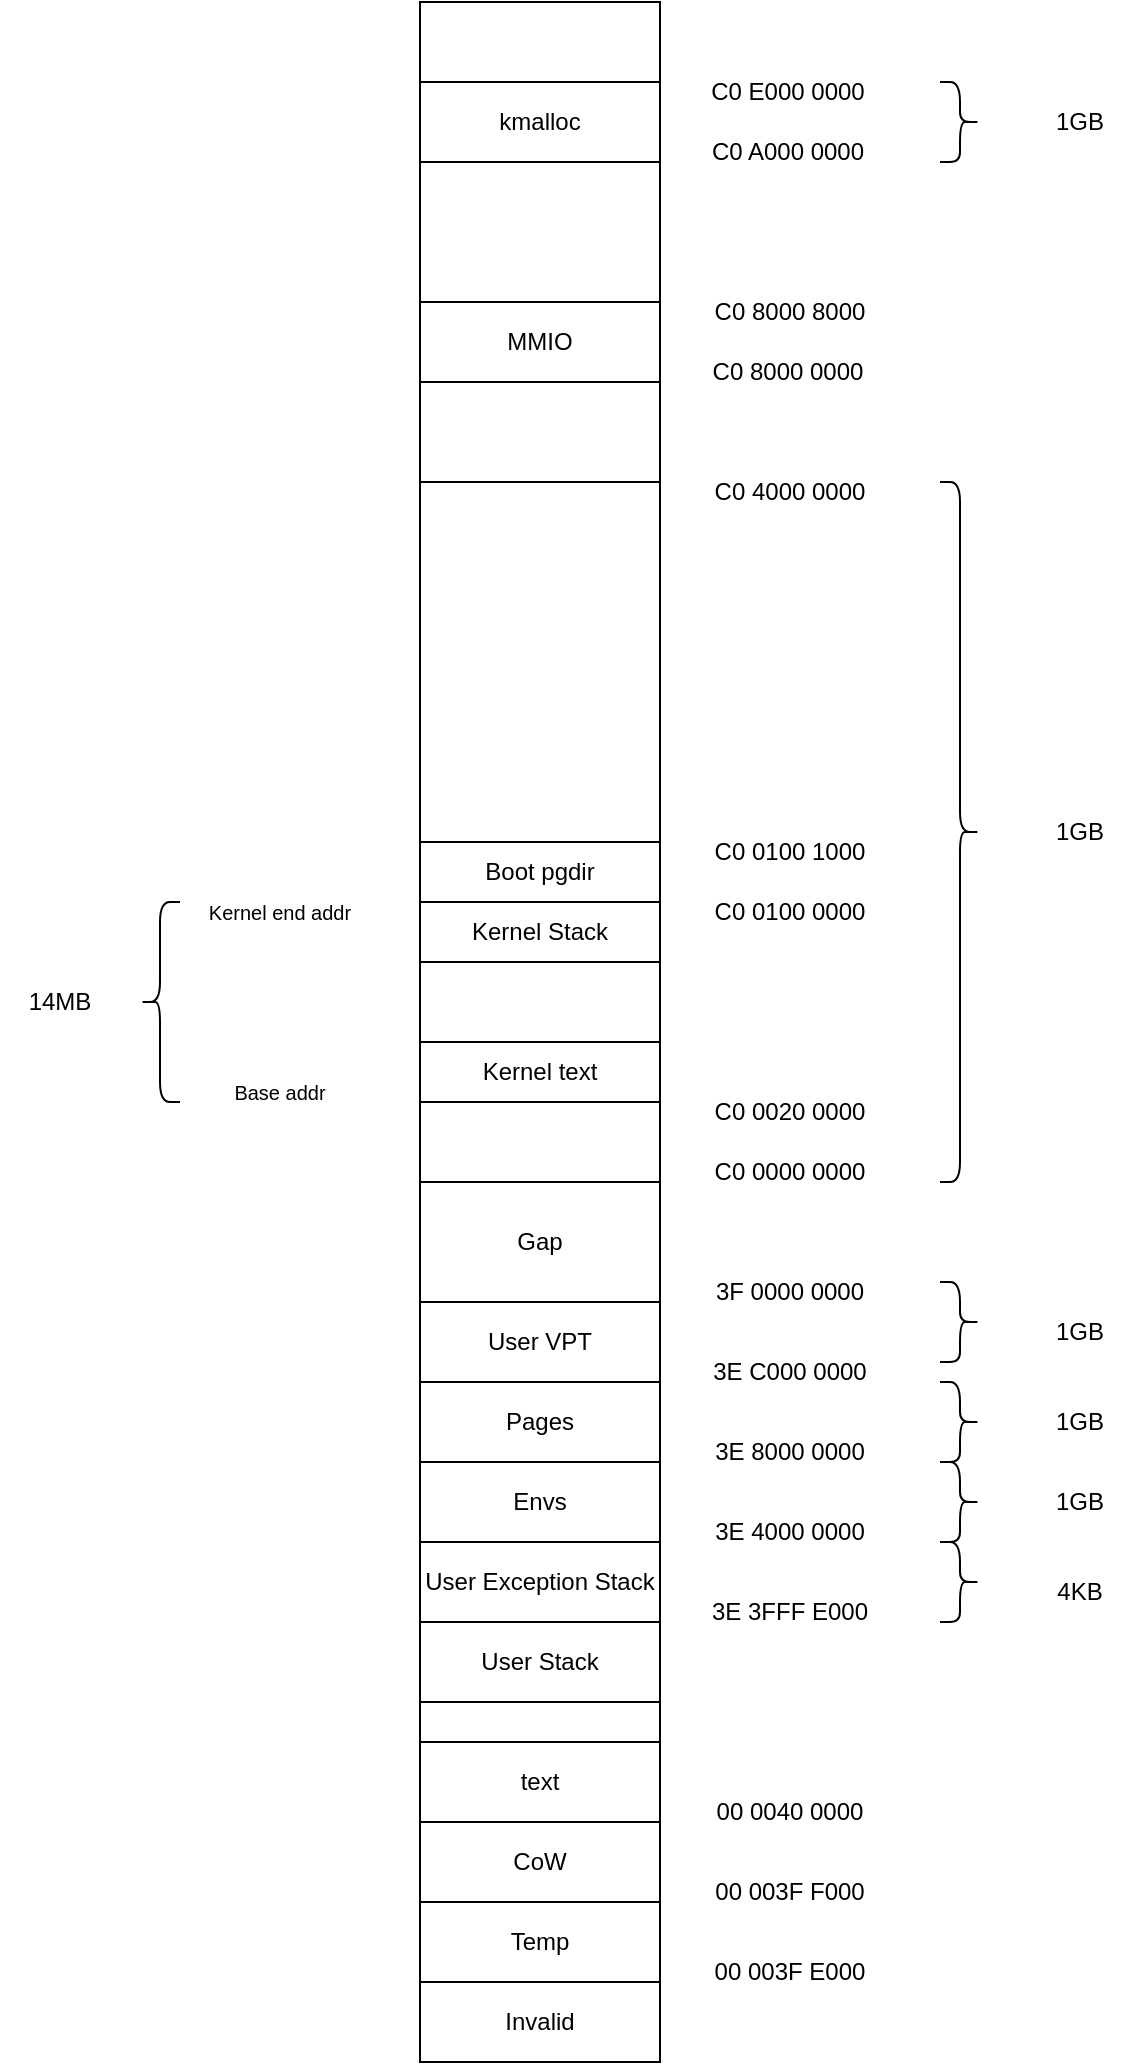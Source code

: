 <mxfile version="27.0.9">
  <diagram name="Page-1" id="hDKnlDYhPMeLxKIVLqfj">
    <mxGraphModel dx="815" dy="480" grid="1" gridSize="10" guides="1" tooltips="1" connect="1" arrows="1" fold="1" page="1" pageScale="1" pageWidth="827" pageHeight="1169" math="0" shadow="0">
      <root>
        <mxCell id="0" />
        <mxCell id="1" parent="0" />
        <mxCell id="FOV5wTT--X5z5NpUAhja-1" value="" style="rounded=0;whiteSpace=wrap;html=1;" parent="1" vertex="1">
          <mxGeometry x="230" y="270" width="120" height="790" as="geometry" />
        </mxCell>
        <mxCell id="FOV5wTT--X5z5NpUAhja-2" value="" style="rounded=0;whiteSpace=wrap;html=1;" parent="1" vertex="1">
          <mxGeometry x="230" y="480" width="120" height="140" as="geometry" />
        </mxCell>
        <mxCell id="FOV5wTT--X5z5NpUAhja-3" value="Kernel text" style="rounded=0;whiteSpace=wrap;html=1;" parent="1" vertex="1">
          <mxGeometry x="230" y="550" width="120" height="30" as="geometry" />
        </mxCell>
        <mxCell id="FOV5wTT--X5z5NpUAhja-4" value="C0 0000 0000" style="text;html=1;align=center;verticalAlign=middle;whiteSpace=wrap;rounded=0;" parent="1" vertex="1">
          <mxGeometry x="350" y="600" width="130" height="30" as="geometry" />
        </mxCell>
        <mxCell id="FOV5wTT--X5z5NpUAhja-5" value="C0 0020 0000" style="text;html=1;align=center;verticalAlign=middle;whiteSpace=wrap;rounded=0;" parent="1" vertex="1">
          <mxGeometry x="350" y="570" width="130" height="30" as="geometry" />
        </mxCell>
        <mxCell id="FOV5wTT--X5z5NpUAhja-6" value="C0 0100 0000" style="text;html=1;align=center;verticalAlign=middle;whiteSpace=wrap;rounded=0;" parent="1" vertex="1">
          <mxGeometry x="350" y="470" width="130" height="30" as="geometry" />
        </mxCell>
        <mxCell id="FOV5wTT--X5z5NpUAhja-7" value="&lt;font style=&quot;font-size: 10px;&quot;&gt;Kernel end addr&lt;/font&gt;" style="text;html=1;align=center;verticalAlign=middle;whiteSpace=wrap;rounded=0;" parent="1" vertex="1">
          <mxGeometry x="90" y="470" width="140" height="30" as="geometry" />
        </mxCell>
        <mxCell id="FOV5wTT--X5z5NpUAhja-8" value="&lt;font style=&quot;font-size: 10px;&quot;&gt;Base addr&lt;/font&gt;" style="text;html=1;align=center;verticalAlign=middle;whiteSpace=wrap;rounded=0;" parent="1" vertex="1">
          <mxGeometry x="90" y="560" width="140" height="30" as="geometry" />
        </mxCell>
        <mxCell id="FOV5wTT--X5z5NpUAhja-9" value="" style="shape=curlyBracket;whiteSpace=wrap;html=1;rounded=1;labelPosition=left;verticalLabelPosition=middle;align=right;verticalAlign=middle;" parent="1" vertex="1">
          <mxGeometry x="90" y="480" width="20" height="100" as="geometry" />
        </mxCell>
        <mxCell id="FOV5wTT--X5z5NpUAhja-10" value="14MB" style="text;html=1;align=center;verticalAlign=middle;whiteSpace=wrap;rounded=0;" parent="1" vertex="1">
          <mxGeometry x="20" y="515" width="60" height="30" as="geometry" />
        </mxCell>
        <mxCell id="FOV5wTT--X5z5NpUAhja-11" value="C0 4000 0000" style="text;html=1;align=center;verticalAlign=middle;whiteSpace=wrap;rounded=0;" parent="1" vertex="1">
          <mxGeometry x="350" y="260" width="130" height="30" as="geometry" />
        </mxCell>
        <mxCell id="FOV5wTT--X5z5NpUAhja-13" value="" style="shape=curlyBracket;whiteSpace=wrap;html=1;rounded=1;flipH=1;labelPosition=right;verticalLabelPosition=middle;align=left;verticalAlign=middle;" parent="1" vertex="1">
          <mxGeometry x="490" y="270" width="20" height="350" as="geometry" />
        </mxCell>
        <mxCell id="FOV5wTT--X5z5NpUAhja-14" value="1GB" style="text;html=1;align=center;verticalAlign=middle;whiteSpace=wrap;rounded=0;" parent="1" vertex="1">
          <mxGeometry x="530" y="430" width="60" height="30" as="geometry" />
        </mxCell>
        <mxCell id="FOV5wTT--X5z5NpUAhja-18" value="Kernel Stack" style="rounded=0;whiteSpace=wrap;html=1;" parent="1" vertex="1">
          <mxGeometry x="230" y="480" width="120" height="30" as="geometry" />
        </mxCell>
        <mxCell id="FOV5wTT--X5z5NpUAhja-20" value="Boot pgdir" style="rounded=0;whiteSpace=wrap;html=1;" parent="1" vertex="1">
          <mxGeometry x="230" y="450" width="120" height="30" as="geometry" />
        </mxCell>
        <mxCell id="FOV5wTT--X5z5NpUAhja-21" value="C0 0100 1000" style="text;html=1;align=center;verticalAlign=middle;whiteSpace=wrap;rounded=0;" parent="1" vertex="1">
          <mxGeometry x="350" y="440" width="130" height="30" as="geometry" />
        </mxCell>
        <mxCell id="FOV5wTT--X5z5NpUAhja-22" value="Gap" style="rounded=0;whiteSpace=wrap;html=1;" parent="1" vertex="1">
          <mxGeometry x="230" y="620" width="120" height="60" as="geometry" />
        </mxCell>
        <mxCell id="FOV5wTT--X5z5NpUAhja-23" value="3F 0000 0000" style="text;html=1;align=center;verticalAlign=middle;whiteSpace=wrap;rounded=0;" parent="1" vertex="1">
          <mxGeometry x="350" y="660" width="130" height="30" as="geometry" />
        </mxCell>
        <mxCell id="FOV5wTT--X5z5NpUAhja-24" value="Invalid" style="rounded=0;whiteSpace=wrap;html=1;" parent="1" vertex="1">
          <mxGeometry x="230" y="1020" width="120" height="40" as="geometry" />
        </mxCell>
        <mxCell id="FOV5wTT--X5z5NpUAhja-25" value="text" style="rounded=0;whiteSpace=wrap;html=1;" parent="1" vertex="1">
          <mxGeometry x="230" y="900" width="120" height="40" as="geometry" />
        </mxCell>
        <mxCell id="FOV5wTT--X5z5NpUAhja-26" value="00 0040 0000" style="text;html=1;align=center;verticalAlign=middle;whiteSpace=wrap;rounded=0;" parent="1" vertex="1">
          <mxGeometry x="350" y="920" width="130" height="30" as="geometry" />
        </mxCell>
        <mxCell id="FOV5wTT--X5z5NpUAhja-27" value="CoW" style="rounded=0;whiteSpace=wrap;html=1;" parent="1" vertex="1">
          <mxGeometry x="230" y="940" width="120" height="40" as="geometry" />
        </mxCell>
        <mxCell id="FOV5wTT--X5z5NpUAhja-28" value="00 003F F000" style="text;html=1;align=center;verticalAlign=middle;whiteSpace=wrap;rounded=0;" parent="1" vertex="1">
          <mxGeometry x="350" y="960" width="130" height="30" as="geometry" />
        </mxCell>
        <mxCell id="FOV5wTT--X5z5NpUAhja-29" value="Temp" style="rounded=0;whiteSpace=wrap;html=1;" parent="1" vertex="1">
          <mxGeometry x="230" y="980" width="120" height="40" as="geometry" />
        </mxCell>
        <mxCell id="FOV5wTT--X5z5NpUAhja-30" value="00 003F E000" style="text;html=1;align=center;verticalAlign=middle;whiteSpace=wrap;rounded=0;" parent="1" vertex="1">
          <mxGeometry x="350" y="1000" width="130" height="30" as="geometry" />
        </mxCell>
        <mxCell id="FOV5wTT--X5z5NpUAhja-32" value="User VPT" style="rounded=0;whiteSpace=wrap;html=1;" parent="1" vertex="1">
          <mxGeometry x="230" y="680" width="120" height="40" as="geometry" />
        </mxCell>
        <mxCell id="FOV5wTT--X5z5NpUAhja-33" value="3E C000 0000" style="text;html=1;align=center;verticalAlign=middle;whiteSpace=wrap;rounded=0;" parent="1" vertex="1">
          <mxGeometry x="350" y="700" width="130" height="30" as="geometry" />
        </mxCell>
        <mxCell id="FOV5wTT--X5z5NpUAhja-34" value="Pages" style="rounded=0;whiteSpace=wrap;html=1;" parent="1" vertex="1">
          <mxGeometry x="230" y="720" width="120" height="40" as="geometry" />
        </mxCell>
        <mxCell id="FOV5wTT--X5z5NpUAhja-35" value="3E 8000 0000" style="text;html=1;align=center;verticalAlign=middle;whiteSpace=wrap;rounded=0;" parent="1" vertex="1">
          <mxGeometry x="350" y="740" width="130" height="30" as="geometry" />
        </mxCell>
        <mxCell id="FOV5wTT--X5z5NpUAhja-36" value="Envs" style="rounded=0;whiteSpace=wrap;html=1;" parent="1" vertex="1">
          <mxGeometry x="230" y="760" width="120" height="40" as="geometry" />
        </mxCell>
        <mxCell id="FOV5wTT--X5z5NpUAhja-37" value="3E 4000 0000" style="text;html=1;align=center;verticalAlign=middle;whiteSpace=wrap;rounded=0;" parent="1" vertex="1">
          <mxGeometry x="350" y="780" width="130" height="30" as="geometry" />
        </mxCell>
        <mxCell id="FOV5wTT--X5z5NpUAhja-38" value="User Exception Stack" style="rounded=0;whiteSpace=wrap;html=1;" parent="1" vertex="1">
          <mxGeometry x="230" y="800" width="120" height="40" as="geometry" />
        </mxCell>
        <mxCell id="FOV5wTT--X5z5NpUAhja-39" value="3E 3FFF E000" style="text;html=1;align=center;verticalAlign=middle;whiteSpace=wrap;rounded=0;" parent="1" vertex="1">
          <mxGeometry x="350" y="820" width="130" height="30" as="geometry" />
        </mxCell>
        <mxCell id="FOV5wTT--X5z5NpUAhja-40" value="User Stack" style="rounded=0;whiteSpace=wrap;html=1;" parent="1" vertex="1">
          <mxGeometry x="230" y="840" width="120" height="40" as="geometry" />
        </mxCell>
        <mxCell id="FOV5wTT--X5z5NpUAhja-41" value="" style="shape=curlyBracket;whiteSpace=wrap;html=1;rounded=1;flipH=1;labelPosition=right;verticalLabelPosition=middle;align=left;verticalAlign=middle;" parent="1" vertex="1">
          <mxGeometry x="490" y="670" width="20" height="40" as="geometry" />
        </mxCell>
        <mxCell id="FOV5wTT--X5z5NpUAhja-42" value="1GB" style="text;html=1;align=center;verticalAlign=middle;whiteSpace=wrap;rounded=0;" parent="1" vertex="1">
          <mxGeometry x="530" y="680" width="60" height="30" as="geometry" />
        </mxCell>
        <mxCell id="FOV5wTT--X5z5NpUAhja-43" value="" style="shape=curlyBracket;whiteSpace=wrap;html=1;rounded=1;flipH=1;labelPosition=right;verticalLabelPosition=middle;align=left;verticalAlign=middle;size=0.5;" parent="1" vertex="1">
          <mxGeometry x="490" y="720" width="20" height="40" as="geometry" />
        </mxCell>
        <mxCell id="FOV5wTT--X5z5NpUAhja-44" value="1GB" style="text;html=1;align=center;verticalAlign=middle;whiteSpace=wrap;rounded=0;" parent="1" vertex="1">
          <mxGeometry x="530" y="725" width="60" height="30" as="geometry" />
        </mxCell>
        <mxCell id="FOV5wTT--X5z5NpUAhja-45" value="" style="shape=curlyBracket;whiteSpace=wrap;html=1;rounded=1;flipH=1;labelPosition=right;verticalLabelPosition=middle;align=left;verticalAlign=middle;size=0.5;" parent="1" vertex="1">
          <mxGeometry x="490" y="760" width="20" height="40" as="geometry" />
        </mxCell>
        <mxCell id="FOV5wTT--X5z5NpUAhja-46" value="1GB" style="text;html=1;align=center;verticalAlign=middle;whiteSpace=wrap;rounded=0;" parent="1" vertex="1">
          <mxGeometry x="530" y="765" width="60" height="30" as="geometry" />
        </mxCell>
        <mxCell id="FOV5wTT--X5z5NpUAhja-47" value="" style="shape=curlyBracket;whiteSpace=wrap;html=1;rounded=1;flipH=1;labelPosition=right;verticalLabelPosition=middle;align=left;verticalAlign=middle;size=0.5;" parent="1" vertex="1">
          <mxGeometry x="490" y="800" width="20" height="40" as="geometry" />
        </mxCell>
        <mxCell id="FOV5wTT--X5z5NpUAhja-48" value="4KB" style="text;html=1;align=center;verticalAlign=middle;whiteSpace=wrap;rounded=0;" parent="1" vertex="1">
          <mxGeometry x="530" y="810" width="60" height="30" as="geometry" />
        </mxCell>
        <mxCell id="f_BozYWQMZFkQUEp2kzh-1" value="" style="rounded=0;whiteSpace=wrap;html=1;" vertex="1" parent="1">
          <mxGeometry x="230" y="30" width="120" height="240" as="geometry" />
        </mxCell>
        <mxCell id="f_BozYWQMZFkQUEp2kzh-2" value="C0 8000 0000" style="text;html=1;align=center;verticalAlign=middle;whiteSpace=wrap;rounded=0;" vertex="1" parent="1">
          <mxGeometry x="349" y="200" width="130" height="30" as="geometry" />
        </mxCell>
        <mxCell id="f_BozYWQMZFkQUEp2kzh-3" value="C0 8000 8000" style="text;html=1;align=center;verticalAlign=middle;whiteSpace=wrap;rounded=0;" vertex="1" parent="1">
          <mxGeometry x="350" y="170" width="130" height="30" as="geometry" />
        </mxCell>
        <mxCell id="f_BozYWQMZFkQUEp2kzh-4" value="MMIO" style="rounded=0;whiteSpace=wrap;html=1;" vertex="1" parent="1">
          <mxGeometry x="230" y="180" width="120" height="40" as="geometry" />
        </mxCell>
        <mxCell id="f_BozYWQMZFkQUEp2kzh-5" value="kmalloc" style="rounded=0;whiteSpace=wrap;html=1;" vertex="1" parent="1">
          <mxGeometry x="230" y="70" width="120" height="40" as="geometry" />
        </mxCell>
        <mxCell id="f_BozYWQMZFkQUEp2kzh-6" value="C0 A000 0000" style="text;html=1;align=center;verticalAlign=middle;whiteSpace=wrap;rounded=0;" vertex="1" parent="1">
          <mxGeometry x="349" y="90" width="130" height="30" as="geometry" />
        </mxCell>
        <mxCell id="f_BozYWQMZFkQUEp2kzh-7" value="C0 E000 0000" style="text;html=1;align=center;verticalAlign=middle;whiteSpace=wrap;rounded=0;" vertex="1" parent="1">
          <mxGeometry x="349" y="60" width="130" height="30" as="geometry" />
        </mxCell>
        <mxCell id="f_BozYWQMZFkQUEp2kzh-8" value="" style="shape=curlyBracket;whiteSpace=wrap;html=1;rounded=1;flipH=1;labelPosition=right;verticalLabelPosition=middle;align=left;verticalAlign=middle;" vertex="1" parent="1">
          <mxGeometry x="490" y="70" width="20" height="40" as="geometry" />
        </mxCell>
        <mxCell id="f_BozYWQMZFkQUEp2kzh-9" value="1GB" style="text;html=1;align=center;verticalAlign=middle;whiteSpace=wrap;rounded=0;" vertex="1" parent="1">
          <mxGeometry x="530" y="75" width="60" height="30" as="geometry" />
        </mxCell>
      </root>
    </mxGraphModel>
  </diagram>
</mxfile>
